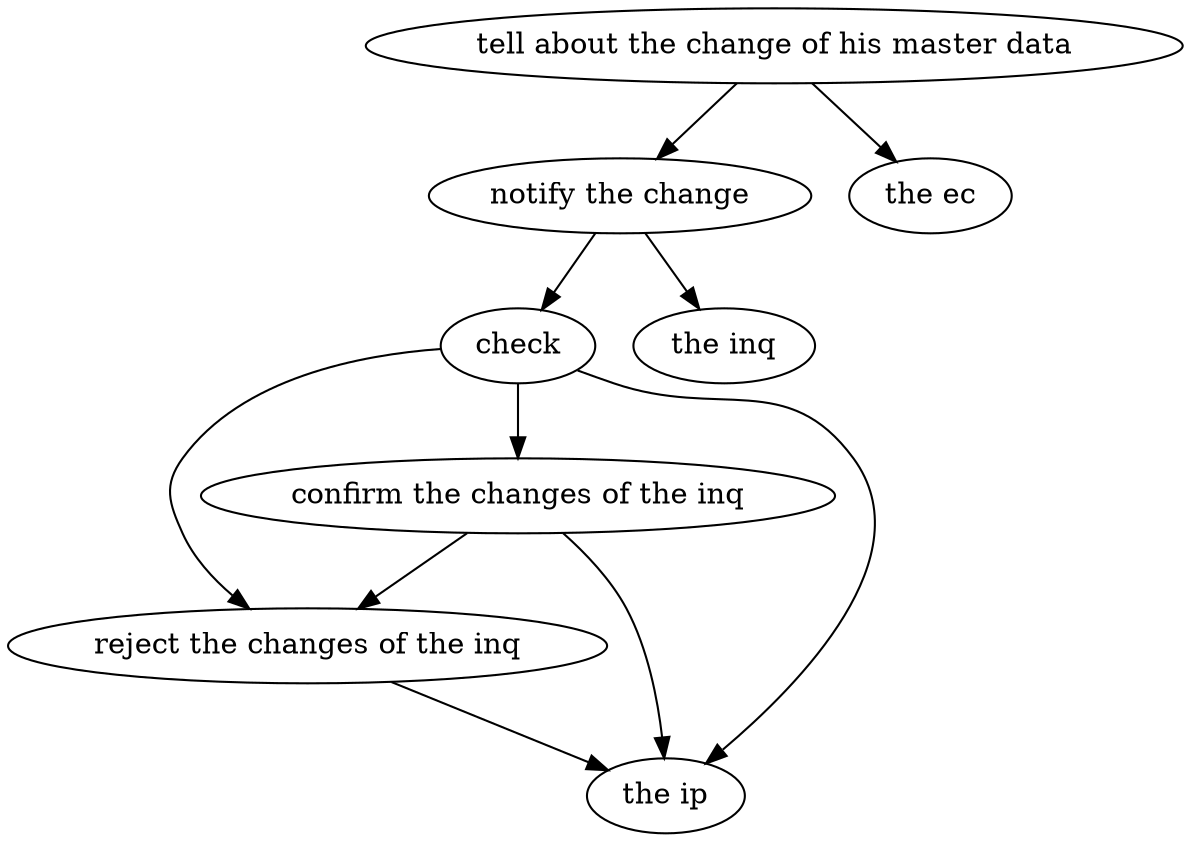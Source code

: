 strict digraph "doc-10.12" {
	graph [name="doc-10.12"];
	"tell about the change of his master data"	[attrs="{'type': 'Activity', 'label': 'tell about the change of his master data'}"];
	"notify the change"	[attrs="{'type': 'Activity', 'label': 'notify the change'}"];
	"tell about the change of his master data" -> "notify the change"	[attrs="{'type': 'flow', 'label': 'flow'}"];
	"the ec"	[attrs="{'type': 'Actor', 'label': 'the ec'}"];
	"tell about the change of his master data" -> "the ec"	[attrs="{'type': 'actor performer', 'label': 'actor performer'}"];
	check	[attrs="{'type': 'Activity', 'label': 'check'}"];
	"notify the change" -> check	[attrs="{'type': 'flow', 'label': 'flow'}"];
	"the inq"	[attrs="{'type': 'Actor', 'label': 'the inq'}"];
	"notify the change" -> "the inq"	[attrs="{'type': 'actor performer', 'label': 'actor performer'}"];
	"confirm the changes of the inq"	[attrs="{'type': 'Activity', 'label': 'confirm the changes of the inq'}"];
	check -> "confirm the changes of the inq"	[attrs="{'type': 'flow', 'label': 'flow'}"];
	"reject the changes of the inq"	[attrs="{'type': 'Activity', 'label': 'reject the changes of the inq'}"];
	check -> "reject the changes of the inq"	[attrs="{'type': 'flow', 'label': 'flow'}"];
	"the ip"	[attrs="{'type': 'Actor', 'label': 'the ip'}"];
	check -> "the ip"	[attrs="{'type': 'actor performer', 'label': 'actor performer'}"];
	"confirm the changes of the inq" -> "reject the changes of the inq"	[attrs="{'type': 'flow', 'label': 'flow'}"];
	"confirm the changes of the inq" -> "the ip"	[attrs="{'type': 'actor performer', 'label': 'actor performer'}"];
	"reject the changes of the inq" -> "the ip"	[attrs="{'type': 'actor performer', 'label': 'actor performer'}"];
}
